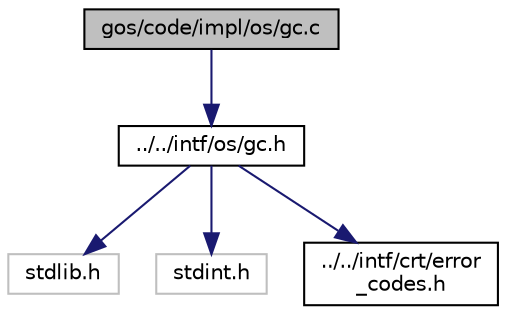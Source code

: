 digraph "gos/code/impl/os/gc.c"
{
 // INTERACTIVE_SVG=YES
 // LATEX_PDF_SIZE
  edge [fontname="Helvetica",fontsize="10",labelfontname="Helvetica",labelfontsize="10"];
  node [fontname="Helvetica",fontsize="10",shape=record];
  Node1 [label="gos/code/impl/os/gc.c",height=0.2,width=0.4,color="black", fillcolor="grey75", style="filled", fontcolor="black",tooltip="This file will house the primary section of the garbage collector."];
  Node1 -> Node2 [color="midnightblue",fontsize="10",style="solid",fontname="Helvetica"];
  Node2 [label="../../intf/os/gc.h",height=0.2,width=0.4,color="black", fillcolor="white", style="filled",URL="$gc_8h.html",tooltip="important header stuff for gc.c"];
  Node2 -> Node3 [color="midnightblue",fontsize="10",style="solid",fontname="Helvetica"];
  Node3 [label="stdlib.h",height=0.2,width=0.4,color="grey75", fillcolor="white", style="filled",tooltip=" "];
  Node2 -> Node4 [color="midnightblue",fontsize="10",style="solid",fontname="Helvetica"];
  Node4 [label="stdint.h",height=0.2,width=0.4,color="grey75", fillcolor="white", style="filled",tooltip=" "];
  Node2 -> Node5 [color="midnightblue",fontsize="10",style="solid",fontname="Helvetica"];
  Node5 [label="../../intf/crt/error\l_codes.h",height=0.2,width=0.4,color="black", fillcolor="white", style="filled",URL="$error__codes_8h.html",tooltip="This file contains important error codes for the operating system."];
}

